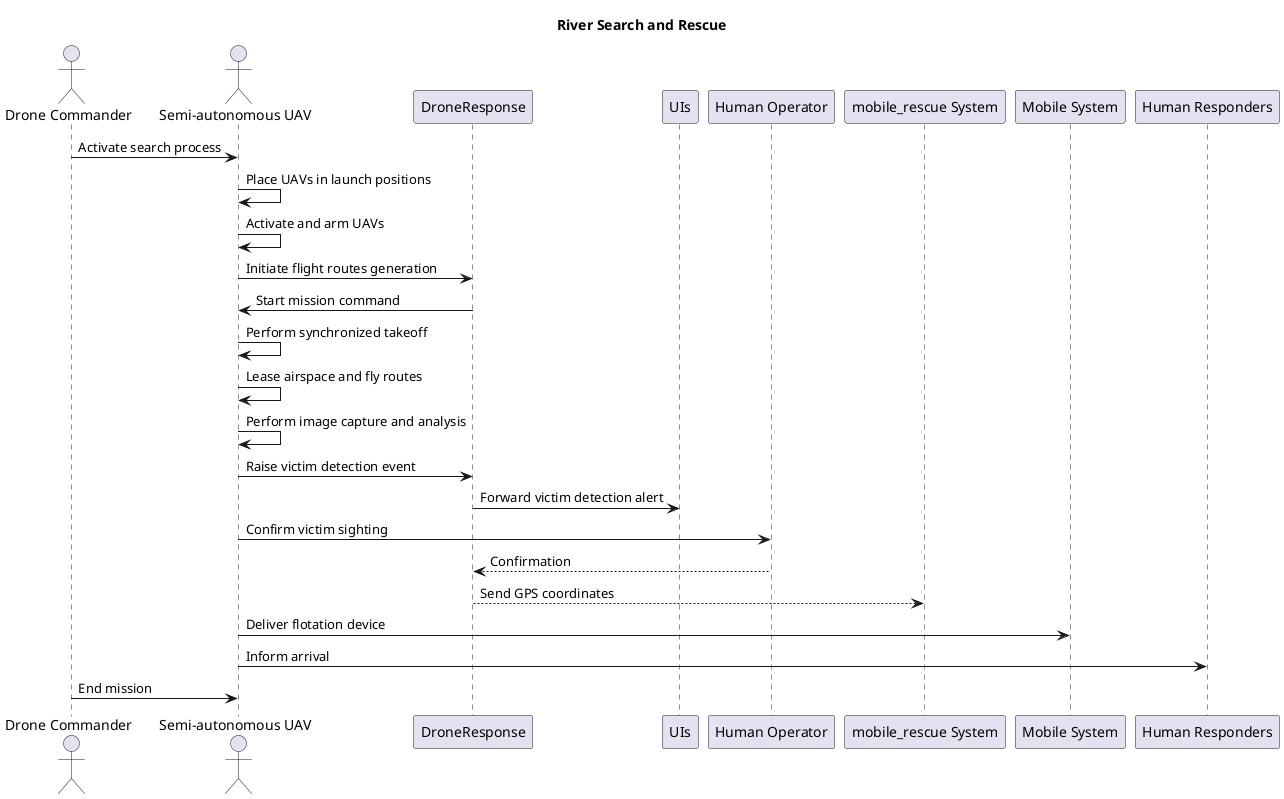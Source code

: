 @startuml
title "River Search and Rescue"

actor "Drone Commander"
actor "Semi-autonomous UAV"

"Drone Commander" -> "Semi-autonomous UAV" : Activate search process
"Semi-autonomous UAV" -> "Semi-autonomous UAV" : Place UAVs in launch positions
"Semi-autonomous UAV" -> "Semi-autonomous UAV" : Activate and arm UAVs
"Semi-autonomous UAV" -> "DroneResponse" : Initiate flight routes generation
"DroneResponse" -> "Semi-autonomous UAV" : Start mission command
"Semi-autonomous UAV" -> "Semi-autonomous UAV" : Perform synchronized takeoff
"Semi-autonomous UAV" -> "Semi-autonomous UAV" : Lease airspace and fly routes
"Semi-autonomous UAV" -> "Semi-autonomous UAV" : Perform image capture and analysis
"Semi-autonomous UAV" -> "DroneResponse" : Raise victim detection event
"DroneResponse" -> "UIs" : Forward victim detection alert
"Semi-autonomous UAV" -> "Human Operator" : Confirm victim sighting
"Human Operator" --> "DroneResponse" : Confirmation
"DroneResponse" --> "mobile_rescue System" : Send GPS coordinates
"Semi-autonomous UAV" -> "Mobile System" : Deliver flotation device
"Semi-autonomous UAV" -> "Human Responders" : Inform arrival
"Drone Commander" -> "Semi-autonomous UAV" : End mission
@enduml
